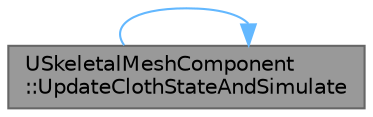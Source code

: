 digraph "USkeletalMeshComponent::UpdateClothStateAndSimulate"
{
 // INTERACTIVE_SVG=YES
 // LATEX_PDF_SIZE
  bgcolor="transparent";
  edge [fontname=Helvetica,fontsize=10,labelfontname=Helvetica,labelfontsize=10];
  node [fontname=Helvetica,fontsize=10,shape=box,height=0.2,width=0.4];
  rankdir="LR";
  Node1 [id="Node000001",label="USkeletalMeshComponent\l::UpdateClothStateAndSimulate",height=0.2,width=0.4,color="gray40", fillcolor="grey60", style="filled", fontcolor="black",tooltip="Update the clothing simulation state and trigger the simulation task."];
  Node1 -> Node1 [id="edge1_Node000001_Node000001",color="steelblue1",style="solid",tooltip=" "];
}
